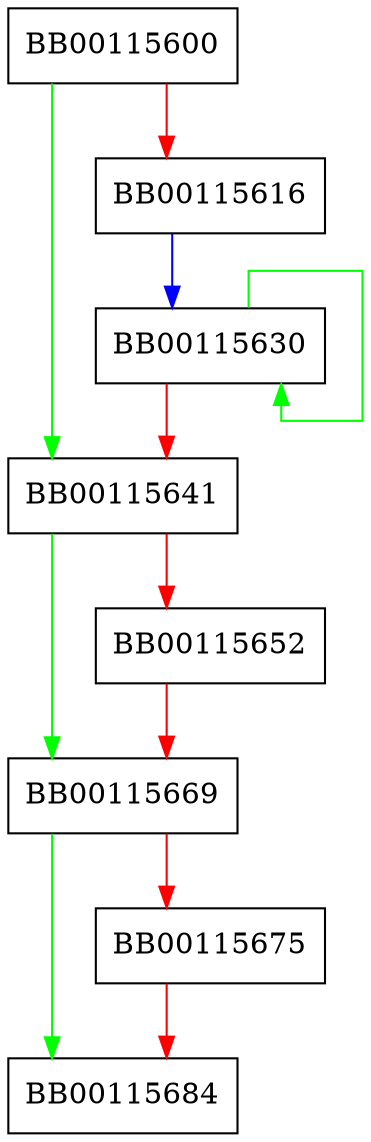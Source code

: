 digraph FUN_00115600 {
  node [shape="box"];
  graph [splines=ortho];
  BB00115600 -> BB00115641 [color="green"];
  BB00115600 -> BB00115616 [color="red"];
  BB00115616 -> BB00115630 [color="blue"];
  BB00115630 -> BB00115630 [color="green"];
  BB00115630 -> BB00115641 [color="red"];
  BB00115641 -> BB00115669 [color="green"];
  BB00115641 -> BB00115652 [color="red"];
  BB00115652 -> BB00115669 [color="red"];
  BB00115669 -> BB00115684 [color="green"];
  BB00115669 -> BB00115675 [color="red"];
  BB00115675 -> BB00115684 [color="red"];
}